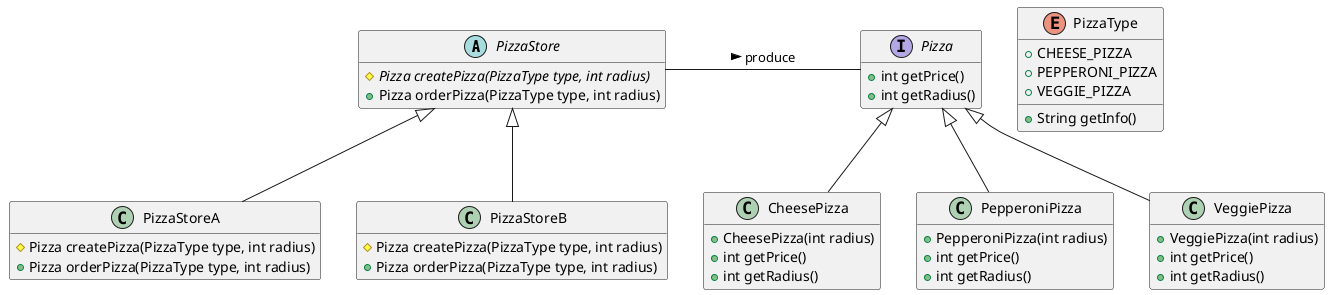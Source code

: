 @startuml example
hide empty members

abstract class PizzaStore{
    # {abstract} Pizza createPizza(PizzaType type, int radius)
    + Pizza orderPizza(PizzaType type, int radius)
}

class PizzaStoreA{
    # Pizza createPizza(PizzaType type, int radius)
    + Pizza orderPizza(PizzaType type, int radius)
}

class PizzaStoreB{
    # Pizza createPizza(PizzaType type, int radius)
    + Pizza orderPizza(PizzaType type, int radius)
}

enum PizzaType{
    + CHEESE_PIZZA
    + PEPPERONI_PIZZA
    + VEGGIE_PIZZA

    + String getInfo()
}

interface Pizza{
    + int getPrice()
    + int getRadius()
}

class CheesePizza{
    + CheesePizza(int radius)
    + int getPrice()
    + int getRadius()
}

class PepperoniPizza{
    + PepperoniPizza(int radius)
    + int getPrice()
    + int getRadius()
}

class VeggiePizza{
    + VeggiePizza(int radius)
    + int getPrice()
    + int getRadius()
}

PizzaStore <|-- PizzaStoreA
PizzaStore <|-- PizzaStoreB
Pizza <|-- CheesePizza
Pizza <|-- VeggiePizza
Pizza <|-- PepperoniPizza

PizzaStore - Pizza : > produce 

@enduml

